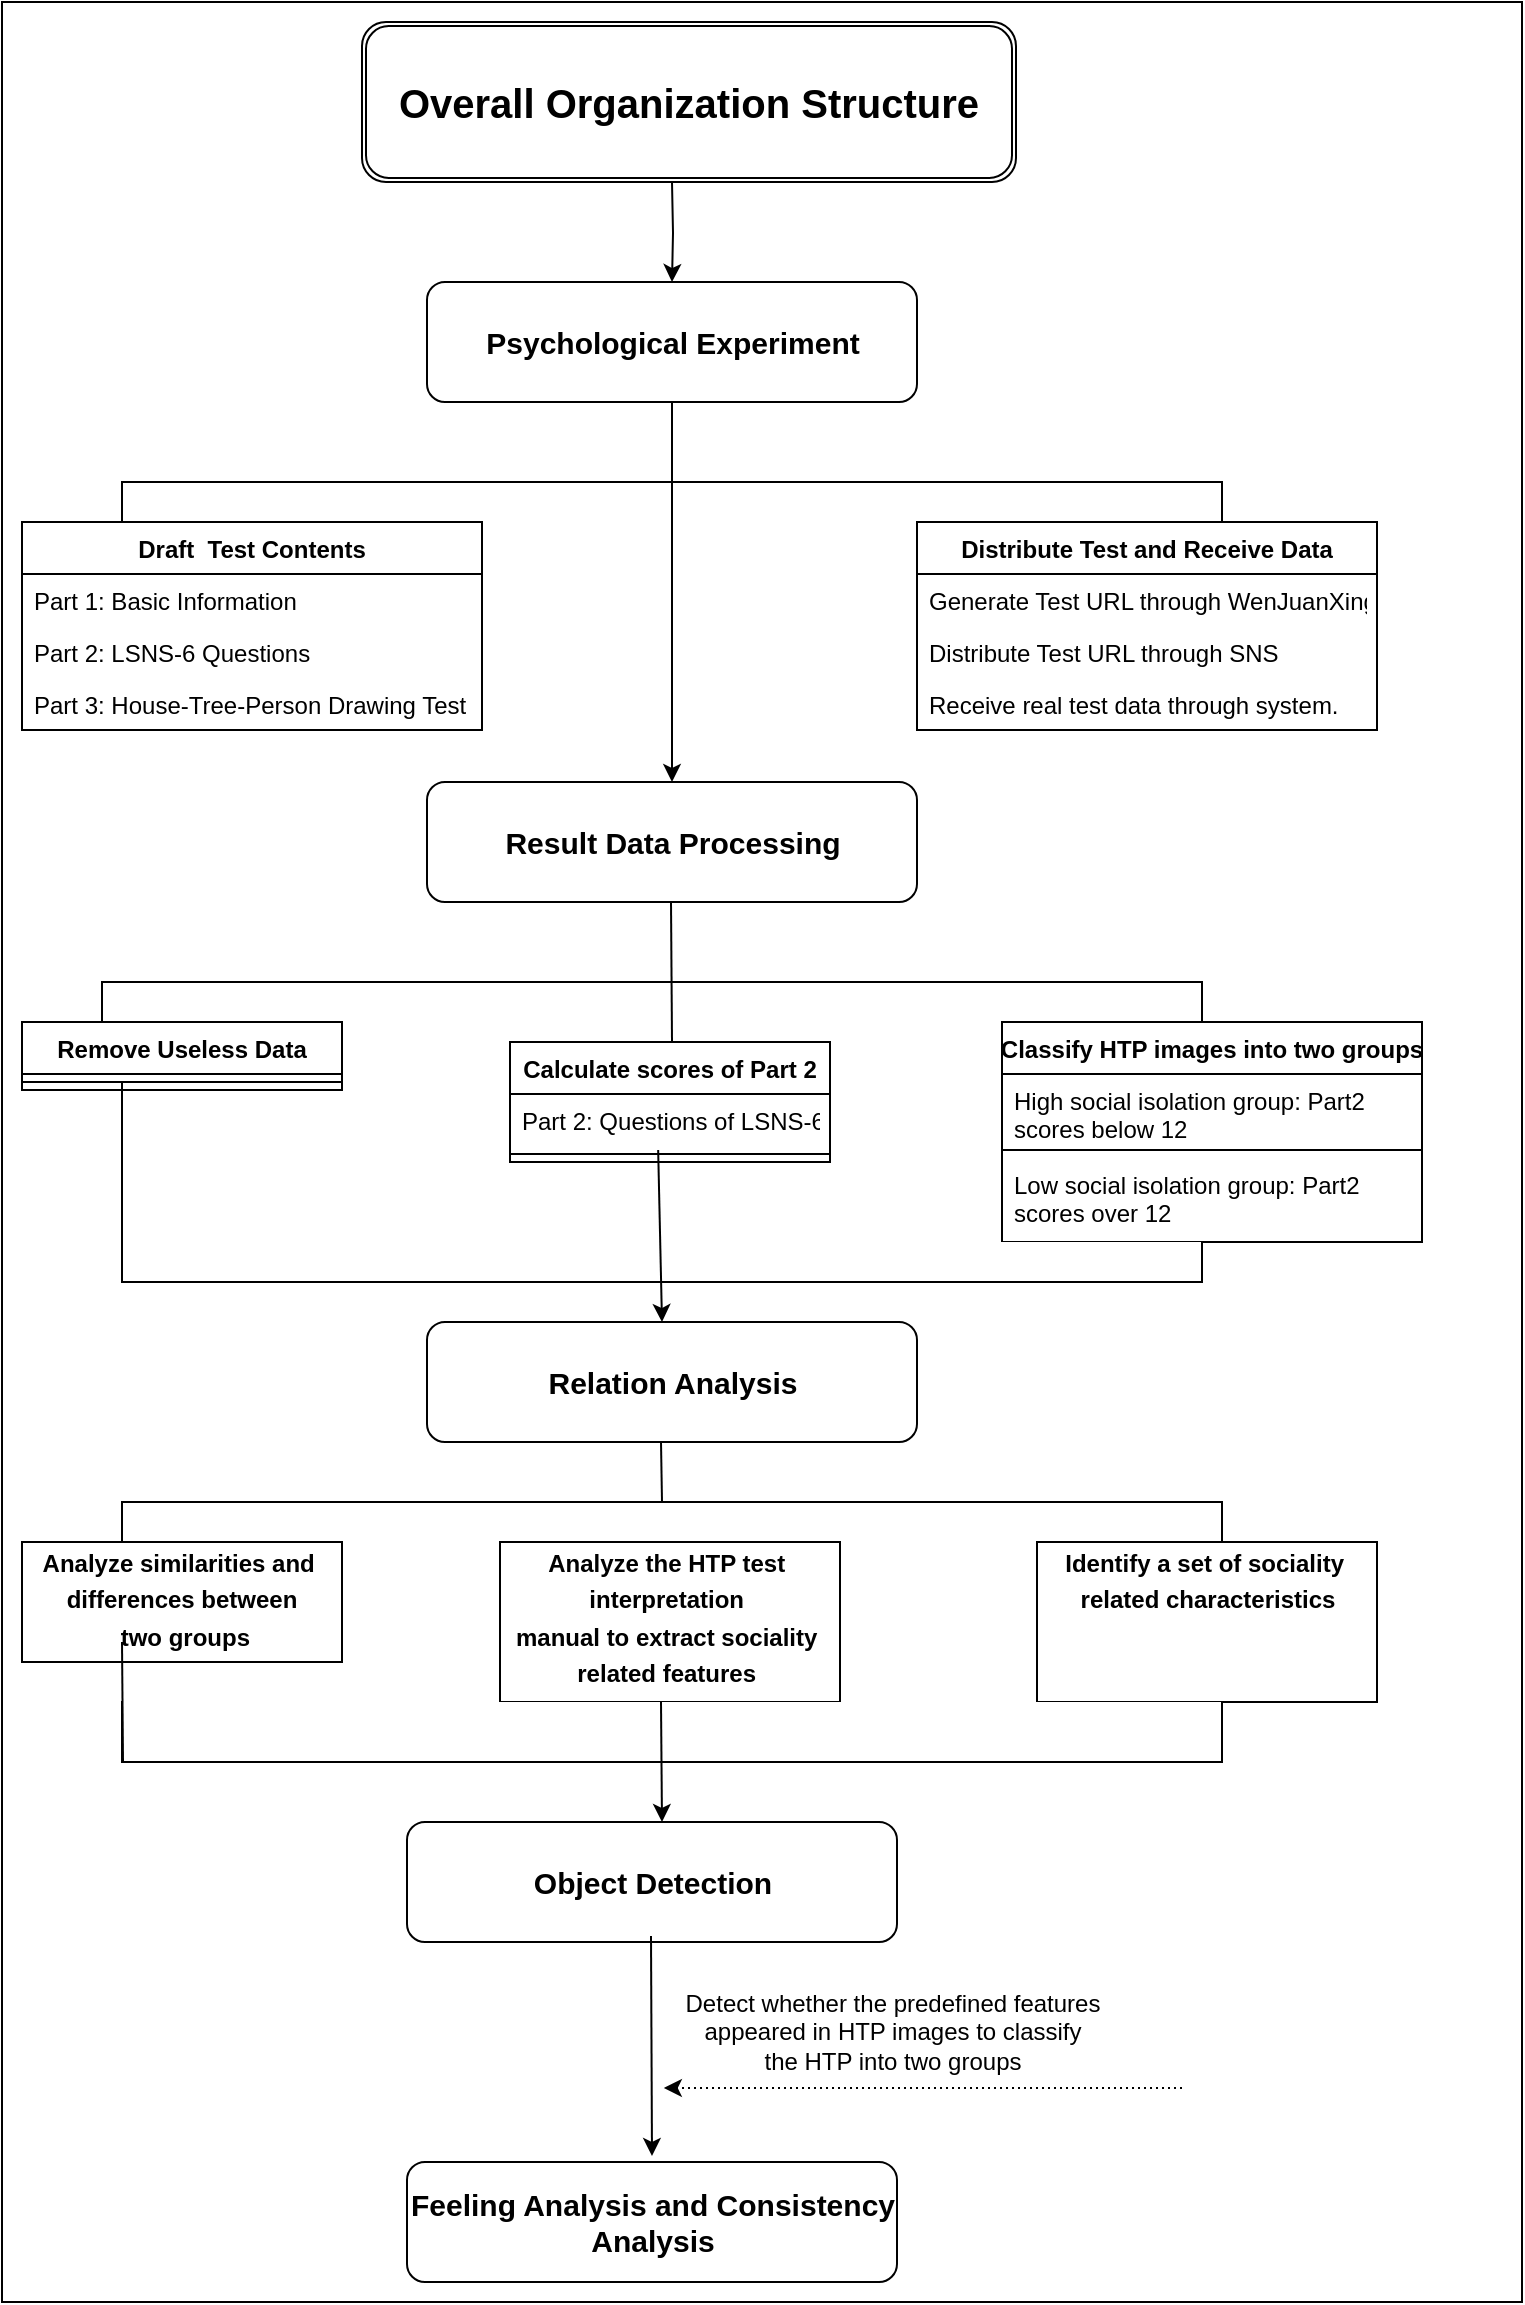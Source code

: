 <mxfile version="14.1.8" type="device"><diagram id="91frLHhrpClPK90fu0bA" name="Page-1"><mxGraphModel dx="946" dy="662" grid="1" gridSize="10" guides="1" tooltips="1" connect="1" arrows="1" fold="1" page="1" pageScale="1" pageWidth="827" pageHeight="1169" math="0" shadow="0"><root><mxCell id="0"/><mxCell id="1" parent="0"/><mxCell id="Vw_p9UnBIKVhJCvJ5jbs-70" value="" style="rounded=0;whiteSpace=wrap;html=1;fillColor=#ffffff;" vertex="1" parent="1"><mxGeometry y="10" width="760" height="1150" as="geometry"/></mxCell><mxCell id="Vw_p9UnBIKVhJCvJ5jbs-26" value="" style="shape=partialRectangle;whiteSpace=wrap;html=1;bottom=1;right=1;left=1;top=0;routingCenterX=-0.5;rotation=-180;" vertex="1" parent="1"><mxGeometry x="50" y="500" width="550" height="20" as="geometry"/></mxCell><mxCell id="Vw_p9UnBIKVhJCvJ5jbs-4" value="" style="shape=partialRectangle;whiteSpace=wrap;html=1;bottom=1;right=1;left=1;top=0;routingCenterX=-0.5;rotation=-180;" vertex="1" parent="1"><mxGeometry x="60" y="250" width="550" height="20" as="geometry"/></mxCell><mxCell id="Vw_p9UnBIKVhJCvJ5jbs-1" value="&lt;font style=&quot;font-size: 15px&quot;&gt;&lt;b&gt;Psychological Experiment&lt;/b&gt;&lt;/font&gt;" style="rounded=1;whiteSpace=wrap;html=1;" vertex="1" parent="1"><mxGeometry x="212.5" y="150" width="245" height="60" as="geometry"/></mxCell><mxCell id="Vw_p9UnBIKVhJCvJ5jbs-3" value="" style="edgeStyle=orthogonalEdgeStyle;rounded=0;orthogonalLoop=1;jettySize=auto;html=1;" edge="1" parent="1" target="Vw_p9UnBIKVhJCvJ5jbs-1"><mxGeometry relative="1" as="geometry"><mxPoint x="335" y="100" as="sourcePoint"/></mxGeometry></mxCell><mxCell id="Vw_p9UnBIKVhJCvJ5jbs-7" value="" style="endArrow=classic;html=1;exitX=0.5;exitY=1;exitDx=0;exitDy=0;endFill=1;" edge="1" parent="1" source="Vw_p9UnBIKVhJCvJ5jbs-1"><mxGeometry width="50" height="50" relative="1" as="geometry"><mxPoint x="320" y="320" as="sourcePoint"/><mxPoint x="335" y="400" as="targetPoint"/></mxGeometry></mxCell><mxCell id="Vw_p9UnBIKVhJCvJ5jbs-9" value="Draft  Test Contents" style="swimlane;fontStyle=1;childLayout=stackLayout;horizontal=1;startSize=26;fillColor=none;horizontalStack=0;resizeParent=1;resizeParentMax=0;resizeLast=0;collapsible=1;marginBottom=0;" vertex="1" parent="1"><mxGeometry x="10" y="270" width="230" height="104" as="geometry"/></mxCell><mxCell id="Vw_p9UnBIKVhJCvJ5jbs-10" value="Part 1: Basic Information&#xa;" style="text;strokeColor=none;fillColor=none;align=left;verticalAlign=top;spacingLeft=4;spacingRight=4;overflow=hidden;rotatable=0;points=[[0,0.5],[1,0.5]];portConstraint=eastwest;" vertex="1" parent="Vw_p9UnBIKVhJCvJ5jbs-9"><mxGeometry y="26" width="230" height="26" as="geometry"/></mxCell><mxCell id="Vw_p9UnBIKVhJCvJ5jbs-11" value="Part 2: LSNS-6 Questions" style="text;strokeColor=none;fillColor=none;align=left;verticalAlign=top;spacingLeft=4;spacingRight=4;overflow=hidden;rotatable=0;points=[[0,0.5],[1,0.5]];portConstraint=eastwest;" vertex="1" parent="Vw_p9UnBIKVhJCvJ5jbs-9"><mxGeometry y="52" width="230" height="26" as="geometry"/></mxCell><mxCell id="Vw_p9UnBIKVhJCvJ5jbs-12" value="Part 3: House-Tree-Person Drawing Test" style="text;strokeColor=none;fillColor=none;align=left;verticalAlign=top;spacingLeft=4;spacingRight=4;overflow=hidden;rotatable=0;points=[[0,0.5],[1,0.5]];portConstraint=eastwest;" vertex="1" parent="Vw_p9UnBIKVhJCvJ5jbs-9"><mxGeometry y="78" width="230" height="26" as="geometry"/></mxCell><mxCell id="Vw_p9UnBIKVhJCvJ5jbs-19" value="&lt;font style=&quot;font-size: 20px&quot;&gt;&lt;b&gt;Overall Organization Structure&lt;/b&gt;&lt;/font&gt;" style="shape=ext;double=1;rounded=1;whiteSpace=wrap;html=1;fillColor=#ffffff;" vertex="1" parent="1"><mxGeometry x="180" y="20" width="327" height="80" as="geometry"/></mxCell><mxCell id="Vw_p9UnBIKVhJCvJ5jbs-20" value="Distribute Test and Receive Data" style="swimlane;fontStyle=1;childLayout=stackLayout;horizontal=1;startSize=26;fillColor=none;horizontalStack=0;resizeParent=1;resizeParentMax=0;resizeLast=0;collapsible=1;marginBottom=0;" vertex="1" parent="1"><mxGeometry x="457.5" y="270" width="230" height="104" as="geometry"><mxRectangle x="457.5" y="270" width="220" height="26" as="alternateBounds"/></mxGeometry></mxCell><mxCell id="Vw_p9UnBIKVhJCvJ5jbs-21" value="Generate Test URL through WenJuanXing" style="text;strokeColor=none;fillColor=none;align=left;verticalAlign=top;spacingLeft=4;spacingRight=4;overflow=hidden;rotatable=0;points=[[0,0.5],[1,0.5]];portConstraint=eastwest;" vertex="1" parent="Vw_p9UnBIKVhJCvJ5jbs-20"><mxGeometry y="26" width="230" height="26" as="geometry"/></mxCell><mxCell id="Vw_p9UnBIKVhJCvJ5jbs-22" value="Distribute Test URL through SNS" style="text;strokeColor=none;fillColor=none;align=left;verticalAlign=top;spacingLeft=4;spacingRight=4;overflow=hidden;rotatable=0;points=[[0,0.5],[1,0.5]];portConstraint=eastwest;" vertex="1" parent="Vw_p9UnBIKVhJCvJ5jbs-20"><mxGeometry y="52" width="230" height="26" as="geometry"/></mxCell><mxCell id="Vw_p9UnBIKVhJCvJ5jbs-23" value="Receive real test data through system." style="text;strokeColor=none;fillColor=none;align=left;verticalAlign=top;spacingLeft=4;spacingRight=4;overflow=hidden;rotatable=0;points=[[0,0.5],[1,0.5]];portConstraint=eastwest;" vertex="1" parent="Vw_p9UnBIKVhJCvJ5jbs-20"><mxGeometry y="78" width="230" height="26" as="geometry"/></mxCell><mxCell id="Vw_p9UnBIKVhJCvJ5jbs-24" value="&lt;font style=&quot;font-size: 15px&quot;&gt;&lt;b&gt;Result Data Processing&lt;/b&gt;&lt;/font&gt;" style="rounded=1;whiteSpace=wrap;html=1;" vertex="1" parent="1"><mxGeometry x="212.5" y="400" width="245" height="60" as="geometry"/></mxCell><mxCell id="Vw_p9UnBIKVhJCvJ5jbs-27" value="" style="endArrow=none;html=1;exitX=0.5;exitY=1;exitDx=0;exitDy=0;endFill=0;" edge="1" parent="1"><mxGeometry width="50" height="50" relative="1" as="geometry"><mxPoint x="334.5" y="460" as="sourcePoint"/><mxPoint x="335" y="530" as="targetPoint"/></mxGeometry></mxCell><mxCell id="Vw_p9UnBIKVhJCvJ5jbs-28" value="Remove Useless Data" style="swimlane;fontStyle=1;align=center;verticalAlign=top;childLayout=stackLayout;horizontal=1;startSize=26;horizontalStack=0;resizeParent=1;resizeParentMax=0;resizeLast=0;collapsible=1;marginBottom=0;rounded=0;fillColor=#ffffff;" vertex="1" parent="1"><mxGeometry x="10" y="520" width="160" height="34" as="geometry"/></mxCell><mxCell id="Vw_p9UnBIKVhJCvJ5jbs-30" value="" style="line;strokeWidth=1;fillColor=none;align=left;verticalAlign=middle;spacingTop=-1;spacingLeft=3;spacingRight=3;rotatable=0;labelPosition=right;points=[];portConstraint=eastwest;" vertex="1" parent="Vw_p9UnBIKVhJCvJ5jbs-28"><mxGeometry y="26" width="160" height="8" as="geometry"/></mxCell><mxCell id="Vw_p9UnBIKVhJCvJ5jbs-39" value="Calculate scores of Part 2" style="swimlane;fontStyle=1;align=center;verticalAlign=top;childLayout=stackLayout;horizontal=1;startSize=26;horizontalStack=0;resizeParent=1;resizeParentMax=0;resizeLast=0;collapsible=1;marginBottom=0;rounded=0;fillColor=#ffffff;" vertex="1" parent="1"><mxGeometry x="254" y="530" width="160" height="60" as="geometry"/></mxCell><mxCell id="Vw_p9UnBIKVhJCvJ5jbs-40" value="Part 2: Questions of LSNS-6" style="text;strokeColor=none;fillColor=none;align=left;verticalAlign=top;spacingLeft=4;spacingRight=4;overflow=hidden;rotatable=0;points=[[0,0.5],[1,0.5]];portConstraint=eastwest;" vertex="1" parent="Vw_p9UnBIKVhJCvJ5jbs-39"><mxGeometry y="26" width="160" height="26" as="geometry"/></mxCell><mxCell id="Vw_p9UnBIKVhJCvJ5jbs-41" value="" style="line;strokeWidth=1;fillColor=none;align=left;verticalAlign=middle;spacingTop=-1;spacingLeft=3;spacingRight=3;rotatable=0;labelPosition=right;points=[];portConstraint=eastwest;" vertex="1" parent="Vw_p9UnBIKVhJCvJ5jbs-39"><mxGeometry y="52" width="160" height="8" as="geometry"/></mxCell><mxCell id="Vw_p9UnBIKVhJCvJ5jbs-47" value="Classify HTP images into two groups" style="swimlane;fontStyle=1;align=center;verticalAlign=top;childLayout=stackLayout;horizontal=1;startSize=26;horizontalStack=0;resizeParent=1;resizeParentMax=0;resizeLast=0;collapsible=1;marginBottom=0;rounded=0;fillColor=#ffffff;" vertex="1" parent="1"><mxGeometry x="500" y="520" width="210" height="110" as="geometry"/></mxCell><mxCell id="Vw_p9UnBIKVhJCvJ5jbs-48" value="High social isolation group: Part2 &#xa;scores below 12" style="text;strokeColor=none;fillColor=none;align=left;verticalAlign=top;spacingLeft=4;spacingRight=4;overflow=hidden;rotatable=0;points=[[0,0.5],[1,0.5]];portConstraint=eastwest;" vertex="1" parent="Vw_p9UnBIKVhJCvJ5jbs-47"><mxGeometry y="26" width="210" height="34" as="geometry"/></mxCell><mxCell id="Vw_p9UnBIKVhJCvJ5jbs-49" value="" style="line;strokeWidth=1;fillColor=none;align=left;verticalAlign=middle;spacingTop=-1;spacingLeft=3;spacingRight=3;rotatable=0;labelPosition=right;points=[];portConstraint=eastwest;" vertex="1" parent="Vw_p9UnBIKVhJCvJ5jbs-47"><mxGeometry y="60" width="210" height="8" as="geometry"/></mxCell><mxCell id="Vw_p9UnBIKVhJCvJ5jbs-50" value="Low social isolation group: Part2 &#xa;scores over 12" style="text;strokeColor=none;fillColor=none;align=left;verticalAlign=top;spacingLeft=4;spacingRight=4;overflow=hidden;rotatable=0;points=[[0,0.5],[1,0.5]];portConstraint=eastwest;" vertex="1" parent="Vw_p9UnBIKVhJCvJ5jbs-47"><mxGeometry y="68" width="210" height="42" as="geometry"/></mxCell><mxCell id="Vw_p9UnBIKVhJCvJ5jbs-51" value="" style="shape=partialRectangle;whiteSpace=wrap;html=1;bottom=1;right=1;left=1;top=0;routingCenterX=-0.5;rotation=0;" vertex="1" parent="1"><mxGeometry x="60" y="630" width="540" height="20" as="geometry"/></mxCell><mxCell id="Vw_p9UnBIKVhJCvJ5jbs-52" value="" style="endArrow=none;html=1;" edge="1" parent="1"><mxGeometry width="50" height="50" relative="1" as="geometry"><mxPoint x="60" y="630" as="sourcePoint"/><mxPoint x="60" y="550" as="targetPoint"/></mxGeometry></mxCell><mxCell id="Vw_p9UnBIKVhJCvJ5jbs-53" value="" style="endArrow=none;html=1;endFill=0;startArrow=classic;startFill=1;entryX=0.463;entryY=0.25;entryDx=0;entryDy=0;entryPerimeter=0;" edge="1" parent="1" target="Vw_p9UnBIKVhJCvJ5jbs-41"><mxGeometry width="50" height="50" relative="1" as="geometry"><mxPoint x="330" y="670" as="sourcePoint"/><mxPoint x="329.5" y="600" as="targetPoint"/></mxGeometry></mxCell><mxCell id="Vw_p9UnBIKVhJCvJ5jbs-54" value="&lt;font style=&quot;font-size: 15px&quot;&gt;&lt;b&gt;Relation Analysis&lt;/b&gt;&lt;/font&gt;" style="rounded=1;whiteSpace=wrap;html=1;" vertex="1" parent="1"><mxGeometry x="212.5" y="670" width="245" height="60" as="geometry"/></mxCell><mxCell id="Vw_p9UnBIKVhJCvJ5jbs-55" value="" style="shape=partialRectangle;whiteSpace=wrap;html=1;bottom=1;right=1;left=1;top=0;routingCenterX=-0.5;rotation=-180;" vertex="1" parent="1"><mxGeometry x="60" y="760" width="550" height="20" as="geometry"/></mxCell><mxCell id="Vw_p9UnBIKVhJCvJ5jbs-56" value="" style="endArrow=none;html=1;endFill=0;startArrow=none;startFill=0;" edge="1" parent="1"><mxGeometry width="50" height="50" relative="1" as="geometry"><mxPoint x="330" y="760" as="sourcePoint"/><mxPoint x="329.5" y="730" as="targetPoint"/></mxGeometry></mxCell><mxCell id="Vw_p9UnBIKVhJCvJ5jbs-57" value="&lt;p style=&quot;margin: 4px 0px 0px ; text-align: center&quot;&gt;&lt;b&gt;Analyze&amp;nbsp;similarities and&amp;nbsp;&lt;/b&gt;&lt;/p&gt;&lt;p style=&quot;margin: 4px 0px 0px ; text-align: center&quot;&gt;&lt;b&gt;differences between&lt;/b&gt;&lt;/p&gt;&lt;p style=&quot;margin: 4px 0px 0px ; text-align: center&quot;&gt;&lt;b&gt;&amp;nbsp;two groups&lt;/b&gt;&lt;/p&gt;" style="verticalAlign=top;align=left;overflow=fill;fontSize=12;fontFamily=Helvetica;html=1;rounded=0;fillColor=#ffffff;" vertex="1" parent="1"><mxGeometry x="10" y="780" width="160" height="60" as="geometry"/></mxCell><mxCell id="Vw_p9UnBIKVhJCvJ5jbs-58" value="&lt;p style=&quot;margin: 4px 0px 0px ; text-align: center&quot;&gt;&lt;b&gt;Analyze the HTP test&amp;nbsp;&lt;/b&gt;&lt;/p&gt;&lt;p style=&quot;margin: 4px 0px 0px ; text-align: center&quot;&gt;&lt;b&gt;interpretation&amp;nbsp;&lt;/b&gt;&lt;/p&gt;&lt;p style=&quot;margin: 4px 0px 0px ; text-align: center&quot;&gt;&lt;b&gt;manual to extract&amp;nbsp;sociality&amp;nbsp;&lt;/b&gt;&lt;/p&gt;&lt;p style=&quot;margin: 4px 0px 0px ; text-align: center&quot;&gt;&lt;b&gt;related features&amp;nbsp;&lt;/b&gt;&lt;/p&gt;" style="verticalAlign=top;align=left;overflow=fill;fontSize=12;fontFamily=Helvetica;html=1;rounded=0;fillColor=#ffffff;" vertex="1" parent="1"><mxGeometry x="249" y="780" width="170" height="80" as="geometry"/></mxCell><mxCell id="Vw_p9UnBIKVhJCvJ5jbs-59" value="&lt;p style=&quot;margin: 4px 0px 0px ; text-align: center&quot;&gt;&lt;b&gt;Identify a set of sociality&amp;nbsp;&lt;/b&gt;&lt;/p&gt;&lt;p style=&quot;margin: 4px 0px 0px ; text-align: center&quot;&gt;&lt;b&gt;related characteristics&lt;/b&gt;&lt;/p&gt;" style="verticalAlign=top;align=left;overflow=fill;fontSize=12;fontFamily=Helvetica;html=1;rounded=0;fillColor=#ffffff;" vertex="1" parent="1"><mxGeometry x="517.5" y="780" width="170" height="80" as="geometry"/></mxCell><mxCell id="Vw_p9UnBIKVhJCvJ5jbs-60" value="" style="shape=partialRectangle;whiteSpace=wrap;html=1;bottom=1;right=1;left=1;top=0;routingCenterX=-0.5;rotation=0;" vertex="1" parent="1"><mxGeometry x="60" y="860" width="550" height="30" as="geometry"/></mxCell><mxCell id="Vw_p9UnBIKVhJCvJ5jbs-62" value="" style="endArrow=none;html=1;startArrow=classic;startFill=1;" edge="1" parent="1"><mxGeometry width="50" height="50" relative="1" as="geometry"><mxPoint x="330" y="920" as="sourcePoint"/><mxPoint x="329.5" y="860" as="targetPoint"/></mxGeometry></mxCell><mxCell id="Vw_p9UnBIKVhJCvJ5jbs-63" value="" style="endArrow=none;html=1;" edge="1" parent="1"><mxGeometry width="50" height="50" relative="1" as="geometry"><mxPoint x="60.5" y="890" as="sourcePoint"/><mxPoint x="60" y="830" as="targetPoint"/></mxGeometry></mxCell><mxCell id="Vw_p9UnBIKVhJCvJ5jbs-64" value="&lt;font style=&quot;font-size: 15px&quot;&gt;&lt;b&gt;Object Detection&lt;/b&gt;&lt;/font&gt;" style="rounded=1;whiteSpace=wrap;html=1;" vertex="1" parent="1"><mxGeometry x="202.5" y="920" width="245" height="60" as="geometry"/></mxCell><mxCell id="Vw_p9UnBIKVhJCvJ5jbs-66" value="Detect whether the predefined features &lt;br&gt;appeared in HTP images to classify &lt;br&gt;the HTP into two groups" style="text;html=1;align=center;verticalAlign=middle;resizable=0;points=[];autosize=1;" vertex="1" parent="1"><mxGeometry x="330" y="1000" width="230" height="50" as="geometry"/></mxCell><mxCell id="Vw_p9UnBIKVhJCvJ5jbs-67" value="" style="endArrow=none;html=1;startArrow=classic;startFill=1;" edge="1" parent="1"><mxGeometry width="50" height="50" relative="1" as="geometry"><mxPoint x="325" y="1087" as="sourcePoint"/><mxPoint x="324.5" y="977" as="targetPoint"/></mxGeometry></mxCell><mxCell id="Vw_p9UnBIKVhJCvJ5jbs-68" value="" style="endArrow=classic;html=1;dashed=1;dashPattern=1 2;entryX=0.004;entryY=1.06;entryDx=0;entryDy=0;entryPerimeter=0;" edge="1" parent="1" target="Vw_p9UnBIKVhJCvJ5jbs-66"><mxGeometry width="50" height="50" relative="1" as="geometry"><mxPoint x="590" y="1053" as="sourcePoint"/><mxPoint x="520" y="1100" as="targetPoint"/></mxGeometry></mxCell><mxCell id="Vw_p9UnBIKVhJCvJ5jbs-69" value="&lt;font style=&quot;font-size: 15px&quot;&gt;&lt;b&gt;Feeling Analysis and Consistency Analysis&lt;/b&gt;&lt;/font&gt;" style="rounded=1;whiteSpace=wrap;html=1;" vertex="1" parent="1"><mxGeometry x="202.5" y="1090" width="245" height="60" as="geometry"/></mxCell></root></mxGraphModel></diagram></mxfile>